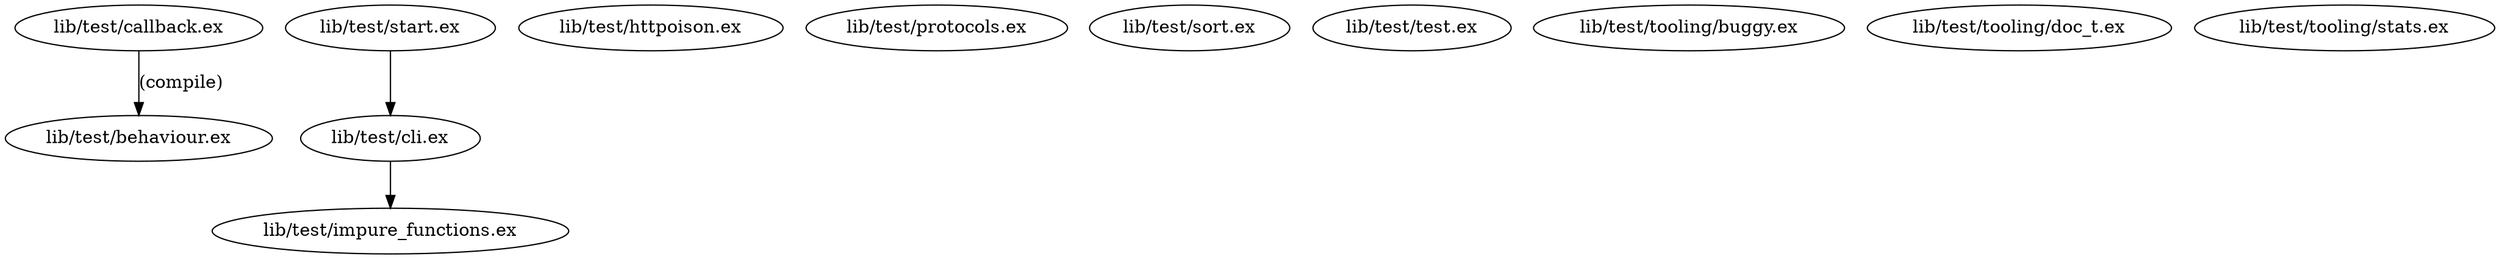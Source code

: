 digraph "xref graph" {
  "lib/test/behaviour.ex"
  "lib/test/callback.ex"
  "lib/test/callback.ex" -> "lib/test/behaviour.ex" [label="(compile)"]
  "lib/test/cli.ex"
  "lib/test/cli.ex" -> "lib/test/impure_functions.ex"
  "lib/test/httpoison.ex"
  "lib/test/impure_functions.ex"
  "lib/test/protocols.ex"
  "lib/test/sort.ex"
  "lib/test/start.ex"
  "lib/test/start.ex" -> "lib/test/cli.ex"
  "lib/test/test.ex"
  "lib/test/tooling/buggy.ex"
  "lib/test/tooling/doc_t.ex"
  "lib/test/tooling/stats.ex"
}
